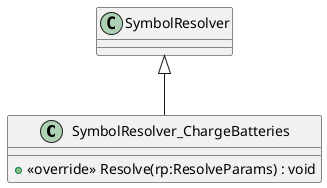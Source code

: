 @startuml
class SymbolResolver_ChargeBatteries {
    + <<override>> Resolve(rp:ResolveParams) : void
}
SymbolResolver <|-- SymbolResolver_ChargeBatteries
@enduml
